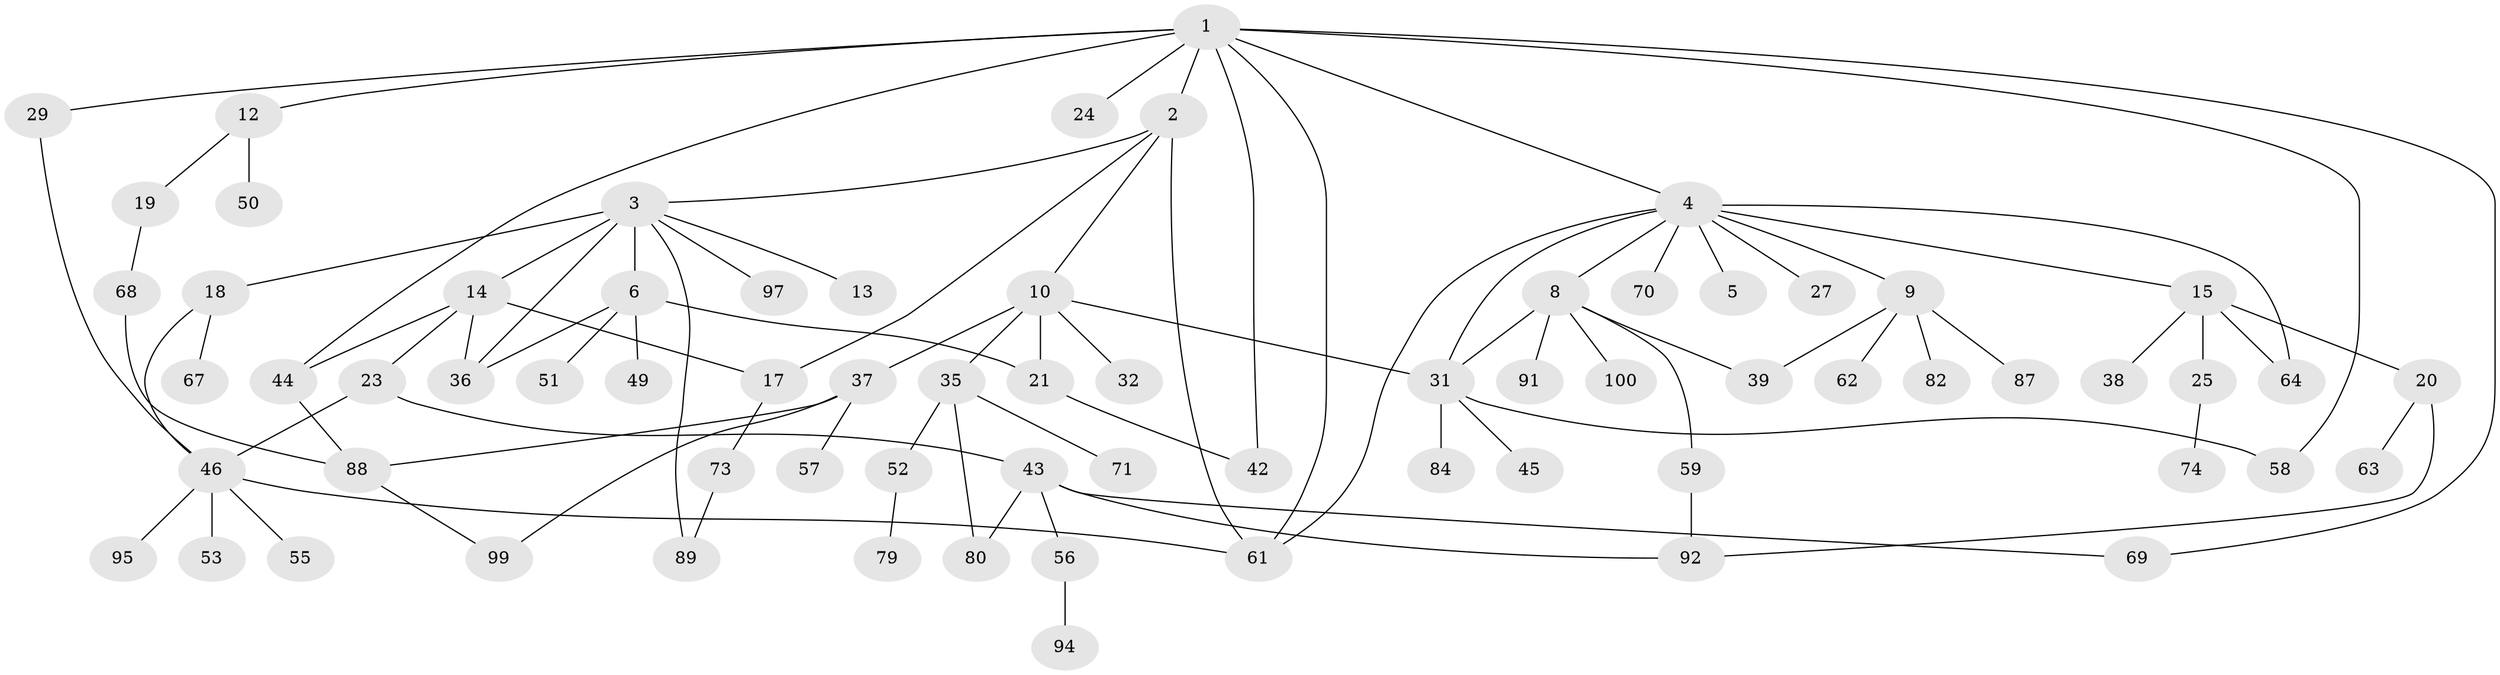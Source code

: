 // original degree distribution, {6: 0.05, 5: 0.07, 7: 0.01, 10: 0.01, 1: 0.32, 3: 0.14, 4: 0.07, 2: 0.33}
// Generated by graph-tools (version 1.1) at 2025/54/02/21/25 11:54:43]
// undirected, 70 vertices, 93 edges
graph export_dot {
graph [start="1"]
  node [color=gray90,style=filled];
  1 [super="+11"];
  2;
  3 [super="+7"];
  4 [super="+77"];
  5;
  6 [super="+16"];
  8 [super="+41"];
  9 [super="+85"];
  10 [super="+22"];
  12 [super="+40"];
  13;
  14 [super="+78"];
  15;
  17;
  18 [super="+28"];
  19 [super="+33"];
  20 [super="+30"];
  21 [super="+90"];
  23 [super="+75"];
  24;
  25 [super="+26"];
  27;
  29 [super="+34"];
  31 [super="+60"];
  32 [super="+76"];
  35 [super="+66"];
  36;
  37 [super="+98"];
  38 [super="+72"];
  39;
  42 [super="+47"];
  43 [super="+48"];
  44 [super="+54"];
  45;
  46 [super="+83"];
  49;
  50;
  51;
  52;
  53;
  55;
  56;
  57;
  58 [super="+86"];
  59 [super="+81"];
  61 [super="+65"];
  62;
  63;
  64;
  67;
  68;
  69;
  70;
  71;
  73 [super="+96"];
  74;
  79;
  80;
  82;
  84;
  87;
  88 [super="+93"];
  89;
  91;
  92;
  94;
  95;
  97;
  99;
  100;
  1 -- 2;
  1 -- 4;
  1 -- 24;
  1 -- 61;
  1 -- 69;
  1 -- 58;
  1 -- 12;
  1 -- 29;
  1 -- 44;
  1 -- 42;
  2 -- 3;
  2 -- 10;
  2 -- 17;
  2 -- 61;
  3 -- 6;
  3 -- 18;
  3 -- 97;
  3 -- 36;
  3 -- 14 [weight=2];
  3 -- 89;
  3 -- 13;
  4 -- 5;
  4 -- 8;
  4 -- 9;
  4 -- 15;
  4 -- 27;
  4 -- 31;
  4 -- 70;
  4 -- 64;
  4 -- 61;
  6 -- 51;
  6 -- 49;
  6 -- 36;
  6 -- 21;
  8 -- 100;
  8 -- 31;
  8 -- 59;
  8 -- 91;
  8 -- 39;
  9 -- 39;
  9 -- 62;
  9 -- 82;
  9 -- 87;
  10 -- 35;
  10 -- 37 [weight=2];
  10 -- 31;
  10 -- 21;
  10 -- 32;
  12 -- 19;
  12 -- 50;
  14 -- 23;
  14 -- 36;
  14 -- 17;
  14 -- 44;
  15 -- 20;
  15 -- 25;
  15 -- 38;
  15 -- 64;
  17 -- 73;
  18 -- 46;
  18 -- 67;
  19 -- 68;
  20 -- 63;
  20 -- 92;
  21 -- 42;
  23 -- 43;
  23 -- 46;
  25 -- 74;
  29 -- 46;
  31 -- 45;
  31 -- 58;
  31 -- 84;
  35 -- 52;
  35 -- 71;
  35 -- 80;
  37 -- 57;
  37 -- 99;
  37 -- 88;
  43 -- 69;
  43 -- 80;
  43 -- 92;
  43 -- 56;
  44 -- 88;
  46 -- 53;
  46 -- 55;
  46 -- 95;
  46 -- 61;
  52 -- 79;
  56 -- 94;
  59 -- 92;
  68 -- 88;
  73 -- 89;
  88 -- 99;
}
